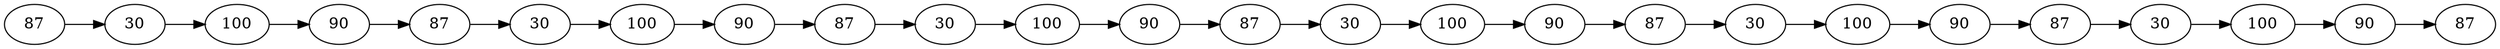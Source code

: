 digraph cola {
rankdir=LR;
n0 [label="87"];
n1 [label="30"];
n0 -> n1;
n2 [label="100"];
n1 -> n2;
n3 [label="90"];
n2 -> n3;
n4 [label="87"];
n3 -> n4;
n5 [label="30"];
n4 -> n5;
n6 [label="100"];
n5 -> n6;
n7 [label="90"];
n6 -> n7;
n8 [label="87"];
n7 -> n8;
n9 [label="30"];
n8 -> n9;
n10 [label="100"];
n9 -> n10;
n11 [label="90"];
n10 -> n11;
n12 [label="87"];
n11 -> n12;
n13 [label="30"];
n12 -> n13;
n14 [label="100"];
n13 -> n14;
n15 [label="90"];
n14 -> n15;
n16 [label="87"];
n15 -> n16;
n17 [label="30"];
n16 -> n17;
n18 [label="100"];
n17 -> n18;
n19 [label="90"];
n18 -> n19;
n20 [label="87"];
n19 -> n20;
n21 [label="30"];
n20 -> n21;
n22 [label="100"];
n21 -> n22;
n23 [label="90"];
n22 -> n23;
n24 [label="87"];
n23 -> n24;
}